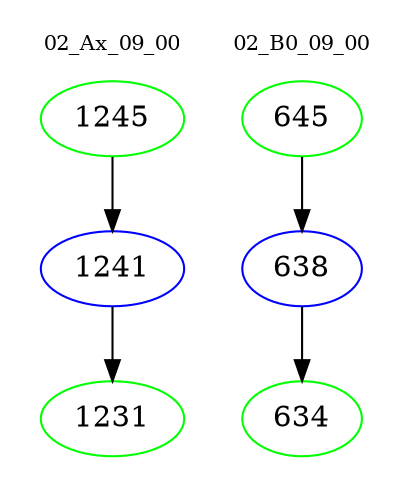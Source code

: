 digraph{
subgraph cluster_0 {
color = white
label = "02_Ax_09_00";
fontsize=10;
T0_1245 [label="1245", color="green"]
T0_1245 -> T0_1241 [color="black"]
T0_1241 [label="1241", color="blue"]
T0_1241 -> T0_1231 [color="black"]
T0_1231 [label="1231", color="green"]
}
subgraph cluster_1 {
color = white
label = "02_B0_09_00";
fontsize=10;
T1_645 [label="645", color="green"]
T1_645 -> T1_638 [color="black"]
T1_638 [label="638", color="blue"]
T1_638 -> T1_634 [color="black"]
T1_634 [label="634", color="green"]
}
}
